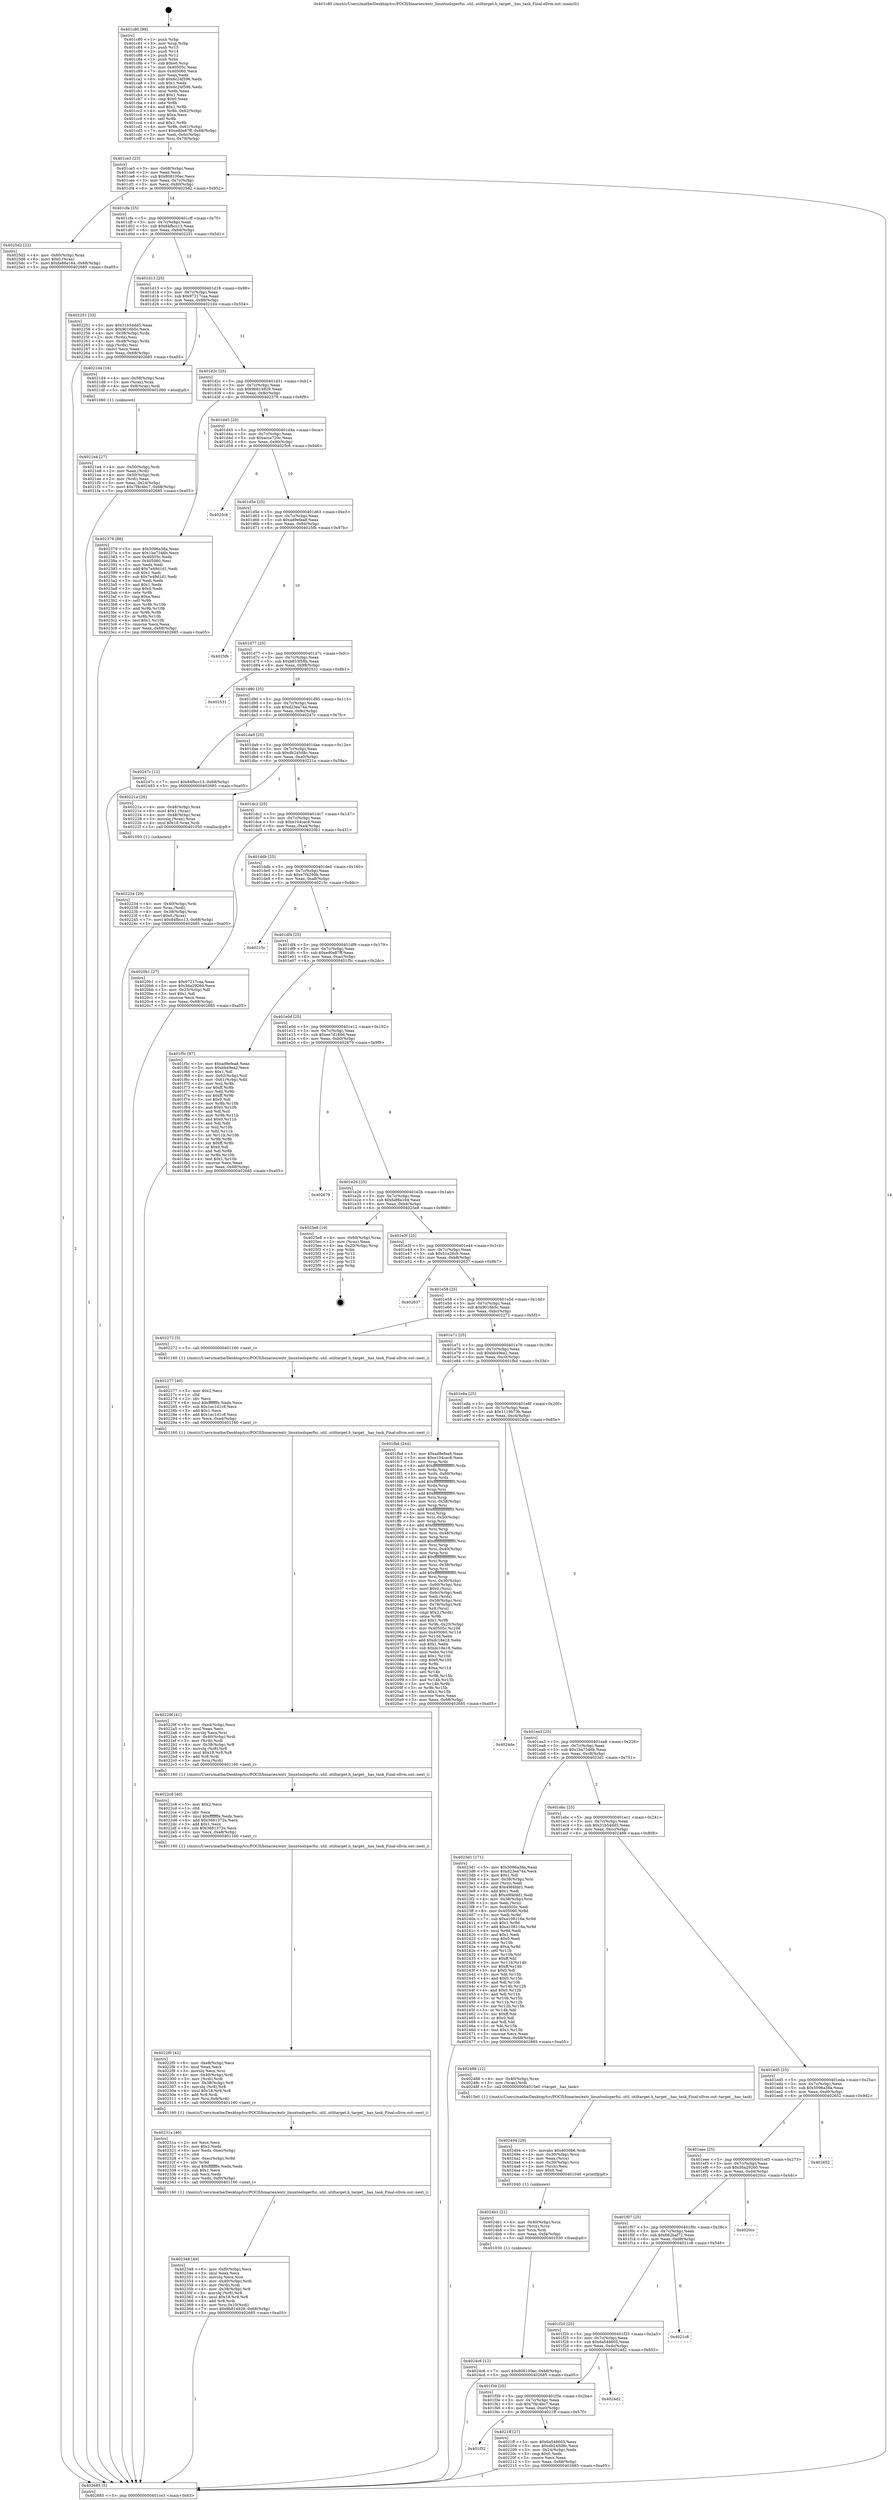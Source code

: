 digraph "0x401c80" {
  label = "0x401c80 (/mnt/c/Users/mathe/Desktop/tcc/POCII/binaries/extr_linuxtoolsperfui..util..utiltarget.h_target__has_task_Final-ollvm.out::main(0))"
  labelloc = "t"
  node[shape=record]

  Entry [label="",width=0.3,height=0.3,shape=circle,fillcolor=black,style=filled]
  "0x401ce3" [label="{
     0x401ce3 [23]\l
     | [instrs]\l
     &nbsp;&nbsp;0x401ce3 \<+3\>: mov -0x68(%rbp),%eax\l
     &nbsp;&nbsp;0x401ce6 \<+2\>: mov %eax,%ecx\l
     &nbsp;&nbsp;0x401ce8 \<+6\>: sub $0x808100ec,%ecx\l
     &nbsp;&nbsp;0x401cee \<+3\>: mov %eax,-0x7c(%rbp)\l
     &nbsp;&nbsp;0x401cf1 \<+3\>: mov %ecx,-0x80(%rbp)\l
     &nbsp;&nbsp;0x401cf4 \<+6\>: je 00000000004025d2 \<main+0x952\>\l
  }"]
  "0x4025d2" [label="{
     0x4025d2 [22]\l
     | [instrs]\l
     &nbsp;&nbsp;0x4025d2 \<+4\>: mov -0x60(%rbp),%rax\l
     &nbsp;&nbsp;0x4025d6 \<+6\>: movl $0x0,(%rax)\l
     &nbsp;&nbsp;0x4025dc \<+7\>: movl $0xfa88a164,-0x68(%rbp)\l
     &nbsp;&nbsp;0x4025e3 \<+5\>: jmp 0000000000402685 \<main+0xa05\>\l
  }"]
  "0x401cfa" [label="{
     0x401cfa [25]\l
     | [instrs]\l
     &nbsp;&nbsp;0x401cfa \<+5\>: jmp 0000000000401cff \<main+0x7f\>\l
     &nbsp;&nbsp;0x401cff \<+3\>: mov -0x7c(%rbp),%eax\l
     &nbsp;&nbsp;0x401d02 \<+5\>: sub $0x84fbcc13,%eax\l
     &nbsp;&nbsp;0x401d07 \<+6\>: mov %eax,-0x84(%rbp)\l
     &nbsp;&nbsp;0x401d0d \<+6\>: je 0000000000402251 \<main+0x5d1\>\l
  }"]
  Exit [label="",width=0.3,height=0.3,shape=circle,fillcolor=black,style=filled,peripheries=2]
  "0x402251" [label="{
     0x402251 [33]\l
     | [instrs]\l
     &nbsp;&nbsp;0x402251 \<+5\>: mov $0x31b54dd5,%eax\l
     &nbsp;&nbsp;0x402256 \<+5\>: mov $0x9016b5c,%ecx\l
     &nbsp;&nbsp;0x40225b \<+4\>: mov -0x38(%rbp),%rdx\l
     &nbsp;&nbsp;0x40225f \<+2\>: mov (%rdx),%esi\l
     &nbsp;&nbsp;0x402261 \<+4\>: mov -0x48(%rbp),%rdx\l
     &nbsp;&nbsp;0x402265 \<+2\>: cmp (%rdx),%esi\l
     &nbsp;&nbsp;0x402267 \<+3\>: cmovl %ecx,%eax\l
     &nbsp;&nbsp;0x40226a \<+3\>: mov %eax,-0x68(%rbp)\l
     &nbsp;&nbsp;0x40226d \<+5\>: jmp 0000000000402685 \<main+0xa05\>\l
  }"]
  "0x401d13" [label="{
     0x401d13 [25]\l
     | [instrs]\l
     &nbsp;&nbsp;0x401d13 \<+5\>: jmp 0000000000401d18 \<main+0x98\>\l
     &nbsp;&nbsp;0x401d18 \<+3\>: mov -0x7c(%rbp),%eax\l
     &nbsp;&nbsp;0x401d1b \<+5\>: sub $0x97217caa,%eax\l
     &nbsp;&nbsp;0x401d20 \<+6\>: mov %eax,-0x88(%rbp)\l
     &nbsp;&nbsp;0x401d26 \<+6\>: je 00000000004021d4 \<main+0x554\>\l
  }"]
  "0x4024c6" [label="{
     0x4024c6 [12]\l
     | [instrs]\l
     &nbsp;&nbsp;0x4024c6 \<+7\>: movl $0x808100ec,-0x68(%rbp)\l
     &nbsp;&nbsp;0x4024cd \<+5\>: jmp 0000000000402685 \<main+0xa05\>\l
  }"]
  "0x4021d4" [label="{
     0x4021d4 [16]\l
     | [instrs]\l
     &nbsp;&nbsp;0x4021d4 \<+4\>: mov -0x58(%rbp),%rax\l
     &nbsp;&nbsp;0x4021d8 \<+3\>: mov (%rax),%rax\l
     &nbsp;&nbsp;0x4021db \<+4\>: mov 0x8(%rax),%rdi\l
     &nbsp;&nbsp;0x4021df \<+5\>: call 0000000000401060 \<atoi@plt\>\l
     | [calls]\l
     &nbsp;&nbsp;0x401060 \{1\} (unknown)\l
  }"]
  "0x401d2c" [label="{
     0x401d2c [25]\l
     | [instrs]\l
     &nbsp;&nbsp;0x401d2c \<+5\>: jmp 0000000000401d31 \<main+0xb1\>\l
     &nbsp;&nbsp;0x401d31 \<+3\>: mov -0x7c(%rbp),%eax\l
     &nbsp;&nbsp;0x401d34 \<+5\>: sub $0x9b814929,%eax\l
     &nbsp;&nbsp;0x401d39 \<+6\>: mov %eax,-0x8c(%rbp)\l
     &nbsp;&nbsp;0x401d3f \<+6\>: je 0000000000402379 \<main+0x6f9\>\l
  }"]
  "0x4024b1" [label="{
     0x4024b1 [21]\l
     | [instrs]\l
     &nbsp;&nbsp;0x4024b1 \<+4\>: mov -0x40(%rbp),%rcx\l
     &nbsp;&nbsp;0x4024b5 \<+3\>: mov (%rcx),%rcx\l
     &nbsp;&nbsp;0x4024b8 \<+3\>: mov %rcx,%rdi\l
     &nbsp;&nbsp;0x4024bb \<+6\>: mov %eax,-0xf4(%rbp)\l
     &nbsp;&nbsp;0x4024c1 \<+5\>: call 0000000000401030 \<free@plt\>\l
     | [calls]\l
     &nbsp;&nbsp;0x401030 \{1\} (unknown)\l
  }"]
  "0x402379" [label="{
     0x402379 [88]\l
     | [instrs]\l
     &nbsp;&nbsp;0x402379 \<+5\>: mov $0x5096a38a,%eax\l
     &nbsp;&nbsp;0x40237e \<+5\>: mov $0x1ba7346b,%ecx\l
     &nbsp;&nbsp;0x402383 \<+7\>: mov 0x40505c,%edx\l
     &nbsp;&nbsp;0x40238a \<+7\>: mov 0x405060,%esi\l
     &nbsp;&nbsp;0x402391 \<+2\>: mov %edx,%edi\l
     &nbsp;&nbsp;0x402393 \<+6\>: add $0x7e49d1d1,%edi\l
     &nbsp;&nbsp;0x402399 \<+3\>: sub $0x1,%edi\l
     &nbsp;&nbsp;0x40239c \<+6\>: sub $0x7e49d1d1,%edi\l
     &nbsp;&nbsp;0x4023a2 \<+3\>: imul %edi,%edx\l
     &nbsp;&nbsp;0x4023a5 \<+3\>: and $0x1,%edx\l
     &nbsp;&nbsp;0x4023a8 \<+3\>: cmp $0x0,%edx\l
     &nbsp;&nbsp;0x4023ab \<+4\>: sete %r8b\l
     &nbsp;&nbsp;0x4023af \<+3\>: cmp $0xa,%esi\l
     &nbsp;&nbsp;0x4023b2 \<+4\>: setl %r9b\l
     &nbsp;&nbsp;0x4023b6 \<+3\>: mov %r8b,%r10b\l
     &nbsp;&nbsp;0x4023b9 \<+3\>: and %r9b,%r10b\l
     &nbsp;&nbsp;0x4023bc \<+3\>: xor %r9b,%r8b\l
     &nbsp;&nbsp;0x4023bf \<+3\>: or %r8b,%r10b\l
     &nbsp;&nbsp;0x4023c2 \<+4\>: test $0x1,%r10b\l
     &nbsp;&nbsp;0x4023c6 \<+3\>: cmovne %ecx,%eax\l
     &nbsp;&nbsp;0x4023c9 \<+3\>: mov %eax,-0x68(%rbp)\l
     &nbsp;&nbsp;0x4023cc \<+5\>: jmp 0000000000402685 \<main+0xa05\>\l
  }"]
  "0x401d45" [label="{
     0x401d45 [25]\l
     | [instrs]\l
     &nbsp;&nbsp;0x401d45 \<+5\>: jmp 0000000000401d4a \<main+0xca\>\l
     &nbsp;&nbsp;0x401d4a \<+3\>: mov -0x7c(%rbp),%eax\l
     &nbsp;&nbsp;0x401d4d \<+5\>: sub $0xacce720c,%eax\l
     &nbsp;&nbsp;0x401d52 \<+6\>: mov %eax,-0x90(%rbp)\l
     &nbsp;&nbsp;0x401d58 \<+6\>: je 00000000004025c6 \<main+0x946\>\l
  }"]
  "0x402494" [label="{
     0x402494 [29]\l
     | [instrs]\l
     &nbsp;&nbsp;0x402494 \<+10\>: movabs $0x4030b6,%rdi\l
     &nbsp;&nbsp;0x40249e \<+4\>: mov -0x30(%rbp),%rcx\l
     &nbsp;&nbsp;0x4024a2 \<+2\>: mov %eax,(%rcx)\l
     &nbsp;&nbsp;0x4024a4 \<+4\>: mov -0x30(%rbp),%rcx\l
     &nbsp;&nbsp;0x4024a8 \<+2\>: mov (%rcx),%esi\l
     &nbsp;&nbsp;0x4024aa \<+2\>: mov $0x0,%al\l
     &nbsp;&nbsp;0x4024ac \<+5\>: call 0000000000401040 \<printf@plt\>\l
     | [calls]\l
     &nbsp;&nbsp;0x401040 \{1\} (unknown)\l
  }"]
  "0x4025c6" [label="{
     0x4025c6\l
  }", style=dashed]
  "0x401d5e" [label="{
     0x401d5e [25]\l
     | [instrs]\l
     &nbsp;&nbsp;0x401d5e \<+5\>: jmp 0000000000401d63 \<main+0xe3\>\l
     &nbsp;&nbsp;0x401d63 \<+3\>: mov -0x7c(%rbp),%eax\l
     &nbsp;&nbsp;0x401d66 \<+5\>: sub $0xad9efea8,%eax\l
     &nbsp;&nbsp;0x401d6b \<+6\>: mov %eax,-0x94(%rbp)\l
     &nbsp;&nbsp;0x401d71 \<+6\>: je 00000000004025fb \<main+0x97b\>\l
  }"]
  "0x402348" [label="{
     0x402348 [49]\l
     | [instrs]\l
     &nbsp;&nbsp;0x402348 \<+6\>: mov -0xf0(%rbp),%ecx\l
     &nbsp;&nbsp;0x40234e \<+3\>: imul %eax,%ecx\l
     &nbsp;&nbsp;0x402351 \<+3\>: movslq %ecx,%rsi\l
     &nbsp;&nbsp;0x402354 \<+4\>: mov -0x40(%rbp),%rdi\l
     &nbsp;&nbsp;0x402358 \<+3\>: mov (%rdi),%rdi\l
     &nbsp;&nbsp;0x40235b \<+4\>: mov -0x38(%rbp),%r8\l
     &nbsp;&nbsp;0x40235f \<+3\>: movslq (%r8),%r8\l
     &nbsp;&nbsp;0x402362 \<+4\>: imul $0x18,%r8,%r8\l
     &nbsp;&nbsp;0x402366 \<+3\>: add %r8,%rdi\l
     &nbsp;&nbsp;0x402369 \<+4\>: mov %rsi,0x10(%rdi)\l
     &nbsp;&nbsp;0x40236d \<+7\>: movl $0x9b814929,-0x68(%rbp)\l
     &nbsp;&nbsp;0x402374 \<+5\>: jmp 0000000000402685 \<main+0xa05\>\l
  }"]
  "0x4025fb" [label="{
     0x4025fb\l
  }", style=dashed]
  "0x401d77" [label="{
     0x401d77 [25]\l
     | [instrs]\l
     &nbsp;&nbsp;0x401d77 \<+5\>: jmp 0000000000401d7c \<main+0xfc\>\l
     &nbsp;&nbsp;0x401d7c \<+3\>: mov -0x7c(%rbp),%eax\l
     &nbsp;&nbsp;0x401d7f \<+5\>: sub $0xb833f58b,%eax\l
     &nbsp;&nbsp;0x401d84 \<+6\>: mov %eax,-0x98(%rbp)\l
     &nbsp;&nbsp;0x401d8a \<+6\>: je 0000000000402531 \<main+0x8b1\>\l
  }"]
  "0x40231a" [label="{
     0x40231a [46]\l
     | [instrs]\l
     &nbsp;&nbsp;0x40231a \<+2\>: xor %ecx,%ecx\l
     &nbsp;&nbsp;0x40231c \<+5\>: mov $0x2,%edx\l
     &nbsp;&nbsp;0x402321 \<+6\>: mov %edx,-0xec(%rbp)\l
     &nbsp;&nbsp;0x402327 \<+1\>: cltd\l
     &nbsp;&nbsp;0x402328 \<+7\>: mov -0xec(%rbp),%r9d\l
     &nbsp;&nbsp;0x40232f \<+3\>: idiv %r9d\l
     &nbsp;&nbsp;0x402332 \<+6\>: imul $0xfffffffe,%edx,%edx\l
     &nbsp;&nbsp;0x402338 \<+3\>: sub $0x1,%ecx\l
     &nbsp;&nbsp;0x40233b \<+2\>: sub %ecx,%edx\l
     &nbsp;&nbsp;0x40233d \<+6\>: mov %edx,-0xf0(%rbp)\l
     &nbsp;&nbsp;0x402343 \<+5\>: call 0000000000401160 \<next_i\>\l
     | [calls]\l
     &nbsp;&nbsp;0x401160 \{1\} (/mnt/c/Users/mathe/Desktop/tcc/POCII/binaries/extr_linuxtoolsperfui..util..utiltarget.h_target__has_task_Final-ollvm.out::next_i)\l
  }"]
  "0x402531" [label="{
     0x402531\l
  }", style=dashed]
  "0x401d90" [label="{
     0x401d90 [25]\l
     | [instrs]\l
     &nbsp;&nbsp;0x401d90 \<+5\>: jmp 0000000000401d95 \<main+0x115\>\l
     &nbsp;&nbsp;0x401d95 \<+3\>: mov -0x7c(%rbp),%eax\l
     &nbsp;&nbsp;0x401d98 \<+5\>: sub $0xd23ea74a,%eax\l
     &nbsp;&nbsp;0x401d9d \<+6\>: mov %eax,-0x9c(%rbp)\l
     &nbsp;&nbsp;0x401da3 \<+6\>: je 000000000040247c \<main+0x7fc\>\l
  }"]
  "0x4022f0" [label="{
     0x4022f0 [42]\l
     | [instrs]\l
     &nbsp;&nbsp;0x4022f0 \<+6\>: mov -0xe8(%rbp),%ecx\l
     &nbsp;&nbsp;0x4022f6 \<+3\>: imul %eax,%ecx\l
     &nbsp;&nbsp;0x4022f9 \<+3\>: movslq %ecx,%rsi\l
     &nbsp;&nbsp;0x4022fc \<+4\>: mov -0x40(%rbp),%rdi\l
     &nbsp;&nbsp;0x402300 \<+3\>: mov (%rdi),%rdi\l
     &nbsp;&nbsp;0x402303 \<+4\>: mov -0x38(%rbp),%r8\l
     &nbsp;&nbsp;0x402307 \<+3\>: movslq (%r8),%r8\l
     &nbsp;&nbsp;0x40230a \<+4\>: imul $0x18,%r8,%r8\l
     &nbsp;&nbsp;0x40230e \<+3\>: add %r8,%rdi\l
     &nbsp;&nbsp;0x402311 \<+4\>: mov %rsi,0x8(%rdi)\l
     &nbsp;&nbsp;0x402315 \<+5\>: call 0000000000401160 \<next_i\>\l
     | [calls]\l
     &nbsp;&nbsp;0x401160 \{1\} (/mnt/c/Users/mathe/Desktop/tcc/POCII/binaries/extr_linuxtoolsperfui..util..utiltarget.h_target__has_task_Final-ollvm.out::next_i)\l
  }"]
  "0x40247c" [label="{
     0x40247c [12]\l
     | [instrs]\l
     &nbsp;&nbsp;0x40247c \<+7\>: movl $0x84fbcc13,-0x68(%rbp)\l
     &nbsp;&nbsp;0x402483 \<+5\>: jmp 0000000000402685 \<main+0xa05\>\l
  }"]
  "0x401da9" [label="{
     0x401da9 [25]\l
     | [instrs]\l
     &nbsp;&nbsp;0x401da9 \<+5\>: jmp 0000000000401dae \<main+0x12e\>\l
     &nbsp;&nbsp;0x401dae \<+3\>: mov -0x7c(%rbp),%eax\l
     &nbsp;&nbsp;0x401db1 \<+5\>: sub $0xdb245d8c,%eax\l
     &nbsp;&nbsp;0x401db6 \<+6\>: mov %eax,-0xa0(%rbp)\l
     &nbsp;&nbsp;0x401dbc \<+6\>: je 000000000040221a \<main+0x59a\>\l
  }"]
  "0x4022c8" [label="{
     0x4022c8 [40]\l
     | [instrs]\l
     &nbsp;&nbsp;0x4022c8 \<+5\>: mov $0x2,%ecx\l
     &nbsp;&nbsp;0x4022cd \<+1\>: cltd\l
     &nbsp;&nbsp;0x4022ce \<+2\>: idiv %ecx\l
     &nbsp;&nbsp;0x4022d0 \<+6\>: imul $0xfffffffe,%edx,%ecx\l
     &nbsp;&nbsp;0x4022d6 \<+6\>: add $0x3681372e,%ecx\l
     &nbsp;&nbsp;0x4022dc \<+3\>: add $0x1,%ecx\l
     &nbsp;&nbsp;0x4022df \<+6\>: sub $0x3681372e,%ecx\l
     &nbsp;&nbsp;0x4022e5 \<+6\>: mov %ecx,-0xe8(%rbp)\l
     &nbsp;&nbsp;0x4022eb \<+5\>: call 0000000000401160 \<next_i\>\l
     | [calls]\l
     &nbsp;&nbsp;0x401160 \{1\} (/mnt/c/Users/mathe/Desktop/tcc/POCII/binaries/extr_linuxtoolsperfui..util..utiltarget.h_target__has_task_Final-ollvm.out::next_i)\l
  }"]
  "0x40221a" [label="{
     0x40221a [26]\l
     | [instrs]\l
     &nbsp;&nbsp;0x40221a \<+4\>: mov -0x48(%rbp),%rax\l
     &nbsp;&nbsp;0x40221e \<+6\>: movl $0x1,(%rax)\l
     &nbsp;&nbsp;0x402224 \<+4\>: mov -0x48(%rbp),%rax\l
     &nbsp;&nbsp;0x402228 \<+3\>: movslq (%rax),%rax\l
     &nbsp;&nbsp;0x40222b \<+4\>: imul $0x18,%rax,%rdi\l
     &nbsp;&nbsp;0x40222f \<+5\>: call 0000000000401050 \<malloc@plt\>\l
     | [calls]\l
     &nbsp;&nbsp;0x401050 \{1\} (unknown)\l
  }"]
  "0x401dc2" [label="{
     0x401dc2 [25]\l
     | [instrs]\l
     &nbsp;&nbsp;0x401dc2 \<+5\>: jmp 0000000000401dc7 \<main+0x147\>\l
     &nbsp;&nbsp;0x401dc7 \<+3\>: mov -0x7c(%rbp),%eax\l
     &nbsp;&nbsp;0x401dca \<+5\>: sub $0xe104cec8,%eax\l
     &nbsp;&nbsp;0x401dcf \<+6\>: mov %eax,-0xa4(%rbp)\l
     &nbsp;&nbsp;0x401dd5 \<+6\>: je 00000000004020b1 \<main+0x431\>\l
  }"]
  "0x40229f" [label="{
     0x40229f [41]\l
     | [instrs]\l
     &nbsp;&nbsp;0x40229f \<+6\>: mov -0xe4(%rbp),%ecx\l
     &nbsp;&nbsp;0x4022a5 \<+3\>: imul %eax,%ecx\l
     &nbsp;&nbsp;0x4022a8 \<+3\>: movslq %ecx,%rsi\l
     &nbsp;&nbsp;0x4022ab \<+4\>: mov -0x40(%rbp),%rdi\l
     &nbsp;&nbsp;0x4022af \<+3\>: mov (%rdi),%rdi\l
     &nbsp;&nbsp;0x4022b2 \<+4\>: mov -0x38(%rbp),%r8\l
     &nbsp;&nbsp;0x4022b6 \<+3\>: movslq (%r8),%r8\l
     &nbsp;&nbsp;0x4022b9 \<+4\>: imul $0x18,%r8,%r8\l
     &nbsp;&nbsp;0x4022bd \<+3\>: add %r8,%rdi\l
     &nbsp;&nbsp;0x4022c0 \<+3\>: mov %rsi,(%rdi)\l
     &nbsp;&nbsp;0x4022c3 \<+5\>: call 0000000000401160 \<next_i\>\l
     | [calls]\l
     &nbsp;&nbsp;0x401160 \{1\} (/mnt/c/Users/mathe/Desktop/tcc/POCII/binaries/extr_linuxtoolsperfui..util..utiltarget.h_target__has_task_Final-ollvm.out::next_i)\l
  }"]
  "0x4020b1" [label="{
     0x4020b1 [27]\l
     | [instrs]\l
     &nbsp;&nbsp;0x4020b1 \<+5\>: mov $0x97217caa,%eax\l
     &nbsp;&nbsp;0x4020b6 \<+5\>: mov $0x56a29260,%ecx\l
     &nbsp;&nbsp;0x4020bb \<+3\>: mov -0x25(%rbp),%dl\l
     &nbsp;&nbsp;0x4020be \<+3\>: test $0x1,%dl\l
     &nbsp;&nbsp;0x4020c1 \<+3\>: cmovne %ecx,%eax\l
     &nbsp;&nbsp;0x4020c4 \<+3\>: mov %eax,-0x68(%rbp)\l
     &nbsp;&nbsp;0x4020c7 \<+5\>: jmp 0000000000402685 \<main+0xa05\>\l
  }"]
  "0x401ddb" [label="{
     0x401ddb [25]\l
     | [instrs]\l
     &nbsp;&nbsp;0x401ddb \<+5\>: jmp 0000000000401de0 \<main+0x160\>\l
     &nbsp;&nbsp;0x401de0 \<+3\>: mov -0x7c(%rbp),%eax\l
     &nbsp;&nbsp;0x401de3 \<+5\>: sub $0xe7f4290b,%eax\l
     &nbsp;&nbsp;0x401de8 \<+6\>: mov %eax,-0xa8(%rbp)\l
     &nbsp;&nbsp;0x401dee \<+6\>: je 000000000040215c \<main+0x4dc\>\l
  }"]
  "0x402277" [label="{
     0x402277 [40]\l
     | [instrs]\l
     &nbsp;&nbsp;0x402277 \<+5\>: mov $0x2,%ecx\l
     &nbsp;&nbsp;0x40227c \<+1\>: cltd\l
     &nbsp;&nbsp;0x40227d \<+2\>: idiv %ecx\l
     &nbsp;&nbsp;0x40227f \<+6\>: imul $0xfffffffe,%edx,%ecx\l
     &nbsp;&nbsp;0x402285 \<+6\>: sub $0x1ec1d1c8,%ecx\l
     &nbsp;&nbsp;0x40228b \<+3\>: add $0x1,%ecx\l
     &nbsp;&nbsp;0x40228e \<+6\>: add $0x1ec1d1c8,%ecx\l
     &nbsp;&nbsp;0x402294 \<+6\>: mov %ecx,-0xe4(%rbp)\l
     &nbsp;&nbsp;0x40229a \<+5\>: call 0000000000401160 \<next_i\>\l
     | [calls]\l
     &nbsp;&nbsp;0x401160 \{1\} (/mnt/c/Users/mathe/Desktop/tcc/POCII/binaries/extr_linuxtoolsperfui..util..utiltarget.h_target__has_task_Final-ollvm.out::next_i)\l
  }"]
  "0x40215c" [label="{
     0x40215c\l
  }", style=dashed]
  "0x401df4" [label="{
     0x401df4 [25]\l
     | [instrs]\l
     &nbsp;&nbsp;0x401df4 \<+5\>: jmp 0000000000401df9 \<main+0x179\>\l
     &nbsp;&nbsp;0x401df9 \<+3\>: mov -0x7c(%rbp),%eax\l
     &nbsp;&nbsp;0x401dfc \<+5\>: sub $0xed0e87ff,%eax\l
     &nbsp;&nbsp;0x401e01 \<+6\>: mov %eax,-0xac(%rbp)\l
     &nbsp;&nbsp;0x401e07 \<+6\>: je 0000000000401f5c \<main+0x2dc\>\l
  }"]
  "0x402234" [label="{
     0x402234 [29]\l
     | [instrs]\l
     &nbsp;&nbsp;0x402234 \<+4\>: mov -0x40(%rbp),%rdi\l
     &nbsp;&nbsp;0x402238 \<+3\>: mov %rax,(%rdi)\l
     &nbsp;&nbsp;0x40223b \<+4\>: mov -0x38(%rbp),%rax\l
     &nbsp;&nbsp;0x40223f \<+6\>: movl $0x0,(%rax)\l
     &nbsp;&nbsp;0x402245 \<+7\>: movl $0x84fbcc13,-0x68(%rbp)\l
     &nbsp;&nbsp;0x40224c \<+5\>: jmp 0000000000402685 \<main+0xa05\>\l
  }"]
  "0x401f5c" [label="{
     0x401f5c [97]\l
     | [instrs]\l
     &nbsp;&nbsp;0x401f5c \<+5\>: mov $0xad9efea8,%eax\l
     &nbsp;&nbsp;0x401f61 \<+5\>: mov $0xbb49ea2,%ecx\l
     &nbsp;&nbsp;0x401f66 \<+2\>: mov $0x1,%dl\l
     &nbsp;&nbsp;0x401f68 \<+4\>: mov -0x62(%rbp),%sil\l
     &nbsp;&nbsp;0x401f6c \<+4\>: mov -0x61(%rbp),%dil\l
     &nbsp;&nbsp;0x401f70 \<+3\>: mov %sil,%r8b\l
     &nbsp;&nbsp;0x401f73 \<+4\>: xor $0xff,%r8b\l
     &nbsp;&nbsp;0x401f77 \<+3\>: mov %dil,%r9b\l
     &nbsp;&nbsp;0x401f7a \<+4\>: xor $0xff,%r9b\l
     &nbsp;&nbsp;0x401f7e \<+3\>: xor $0x0,%dl\l
     &nbsp;&nbsp;0x401f81 \<+3\>: mov %r8b,%r10b\l
     &nbsp;&nbsp;0x401f84 \<+4\>: and $0x0,%r10b\l
     &nbsp;&nbsp;0x401f88 \<+3\>: and %dl,%sil\l
     &nbsp;&nbsp;0x401f8b \<+3\>: mov %r9b,%r11b\l
     &nbsp;&nbsp;0x401f8e \<+4\>: and $0x0,%r11b\l
     &nbsp;&nbsp;0x401f92 \<+3\>: and %dl,%dil\l
     &nbsp;&nbsp;0x401f95 \<+3\>: or %sil,%r10b\l
     &nbsp;&nbsp;0x401f98 \<+3\>: or %dil,%r11b\l
     &nbsp;&nbsp;0x401f9b \<+3\>: xor %r11b,%r10b\l
     &nbsp;&nbsp;0x401f9e \<+3\>: or %r9b,%r8b\l
     &nbsp;&nbsp;0x401fa1 \<+4\>: xor $0xff,%r8b\l
     &nbsp;&nbsp;0x401fa5 \<+3\>: or $0x0,%dl\l
     &nbsp;&nbsp;0x401fa8 \<+3\>: and %dl,%r8b\l
     &nbsp;&nbsp;0x401fab \<+3\>: or %r8b,%r10b\l
     &nbsp;&nbsp;0x401fae \<+4\>: test $0x1,%r10b\l
     &nbsp;&nbsp;0x401fb2 \<+3\>: cmovne %ecx,%eax\l
     &nbsp;&nbsp;0x401fb5 \<+3\>: mov %eax,-0x68(%rbp)\l
     &nbsp;&nbsp;0x401fb8 \<+5\>: jmp 0000000000402685 \<main+0xa05\>\l
  }"]
  "0x401e0d" [label="{
     0x401e0d [25]\l
     | [instrs]\l
     &nbsp;&nbsp;0x401e0d \<+5\>: jmp 0000000000401e12 \<main+0x192\>\l
     &nbsp;&nbsp;0x401e12 \<+3\>: mov -0x7c(%rbp),%eax\l
     &nbsp;&nbsp;0x401e15 \<+5\>: sub $0xee7d160d,%eax\l
     &nbsp;&nbsp;0x401e1a \<+6\>: mov %eax,-0xb0(%rbp)\l
     &nbsp;&nbsp;0x401e20 \<+6\>: je 0000000000402679 \<main+0x9f9\>\l
  }"]
  "0x402685" [label="{
     0x402685 [5]\l
     | [instrs]\l
     &nbsp;&nbsp;0x402685 \<+5\>: jmp 0000000000401ce3 \<main+0x63\>\l
  }"]
  "0x401c80" [label="{
     0x401c80 [99]\l
     | [instrs]\l
     &nbsp;&nbsp;0x401c80 \<+1\>: push %rbp\l
     &nbsp;&nbsp;0x401c81 \<+3\>: mov %rsp,%rbp\l
     &nbsp;&nbsp;0x401c84 \<+2\>: push %r15\l
     &nbsp;&nbsp;0x401c86 \<+2\>: push %r14\l
     &nbsp;&nbsp;0x401c88 \<+2\>: push %r12\l
     &nbsp;&nbsp;0x401c8a \<+1\>: push %rbx\l
     &nbsp;&nbsp;0x401c8b \<+7\>: sub $0xe0,%rsp\l
     &nbsp;&nbsp;0x401c92 \<+7\>: mov 0x40505c,%eax\l
     &nbsp;&nbsp;0x401c99 \<+7\>: mov 0x405060,%ecx\l
     &nbsp;&nbsp;0x401ca0 \<+2\>: mov %eax,%edx\l
     &nbsp;&nbsp;0x401ca2 \<+6\>: sub $0x6c24f596,%edx\l
     &nbsp;&nbsp;0x401ca8 \<+3\>: sub $0x1,%edx\l
     &nbsp;&nbsp;0x401cab \<+6\>: add $0x6c24f596,%edx\l
     &nbsp;&nbsp;0x401cb1 \<+3\>: imul %edx,%eax\l
     &nbsp;&nbsp;0x401cb4 \<+3\>: and $0x1,%eax\l
     &nbsp;&nbsp;0x401cb7 \<+3\>: cmp $0x0,%eax\l
     &nbsp;&nbsp;0x401cba \<+4\>: sete %r8b\l
     &nbsp;&nbsp;0x401cbe \<+4\>: and $0x1,%r8b\l
     &nbsp;&nbsp;0x401cc2 \<+4\>: mov %r8b,-0x62(%rbp)\l
     &nbsp;&nbsp;0x401cc6 \<+3\>: cmp $0xa,%ecx\l
     &nbsp;&nbsp;0x401cc9 \<+4\>: setl %r8b\l
     &nbsp;&nbsp;0x401ccd \<+4\>: and $0x1,%r8b\l
     &nbsp;&nbsp;0x401cd1 \<+4\>: mov %r8b,-0x61(%rbp)\l
     &nbsp;&nbsp;0x401cd5 \<+7\>: movl $0xed0e87ff,-0x68(%rbp)\l
     &nbsp;&nbsp;0x401cdc \<+3\>: mov %edi,-0x6c(%rbp)\l
     &nbsp;&nbsp;0x401cdf \<+4\>: mov %rsi,-0x78(%rbp)\l
  }"]
  "0x401f52" [label="{
     0x401f52\l
  }", style=dashed]
  "0x402679" [label="{
     0x402679\l
  }", style=dashed]
  "0x401e26" [label="{
     0x401e26 [25]\l
     | [instrs]\l
     &nbsp;&nbsp;0x401e26 \<+5\>: jmp 0000000000401e2b \<main+0x1ab\>\l
     &nbsp;&nbsp;0x401e2b \<+3\>: mov -0x7c(%rbp),%eax\l
     &nbsp;&nbsp;0x401e2e \<+5\>: sub $0xfa88a164,%eax\l
     &nbsp;&nbsp;0x401e33 \<+6\>: mov %eax,-0xb4(%rbp)\l
     &nbsp;&nbsp;0x401e39 \<+6\>: je 00000000004025e8 \<main+0x968\>\l
  }"]
  "0x4021ff" [label="{
     0x4021ff [27]\l
     | [instrs]\l
     &nbsp;&nbsp;0x4021ff \<+5\>: mov $0x6a548605,%eax\l
     &nbsp;&nbsp;0x402204 \<+5\>: mov $0xdb245d8c,%ecx\l
     &nbsp;&nbsp;0x402209 \<+3\>: mov -0x24(%rbp),%edx\l
     &nbsp;&nbsp;0x40220c \<+3\>: cmp $0x0,%edx\l
     &nbsp;&nbsp;0x40220f \<+3\>: cmove %ecx,%eax\l
     &nbsp;&nbsp;0x402212 \<+3\>: mov %eax,-0x68(%rbp)\l
     &nbsp;&nbsp;0x402215 \<+5\>: jmp 0000000000402685 \<main+0xa05\>\l
  }"]
  "0x4025e8" [label="{
     0x4025e8 [19]\l
     | [instrs]\l
     &nbsp;&nbsp;0x4025e8 \<+4\>: mov -0x60(%rbp),%rax\l
     &nbsp;&nbsp;0x4025ec \<+2\>: mov (%rax),%eax\l
     &nbsp;&nbsp;0x4025ee \<+4\>: lea -0x20(%rbp),%rsp\l
     &nbsp;&nbsp;0x4025f2 \<+1\>: pop %rbx\l
     &nbsp;&nbsp;0x4025f3 \<+2\>: pop %r12\l
     &nbsp;&nbsp;0x4025f5 \<+2\>: pop %r14\l
     &nbsp;&nbsp;0x4025f7 \<+2\>: pop %r15\l
     &nbsp;&nbsp;0x4025f9 \<+1\>: pop %rbp\l
     &nbsp;&nbsp;0x4025fa \<+1\>: ret\l
  }"]
  "0x401e3f" [label="{
     0x401e3f [25]\l
     | [instrs]\l
     &nbsp;&nbsp;0x401e3f \<+5\>: jmp 0000000000401e44 \<main+0x1c4\>\l
     &nbsp;&nbsp;0x401e44 \<+3\>: mov -0x7c(%rbp),%eax\l
     &nbsp;&nbsp;0x401e47 \<+5\>: sub $0x51e26c9,%eax\l
     &nbsp;&nbsp;0x401e4c \<+6\>: mov %eax,-0xb8(%rbp)\l
     &nbsp;&nbsp;0x401e52 \<+6\>: je 0000000000402637 \<main+0x9b7\>\l
  }"]
  "0x401f39" [label="{
     0x401f39 [25]\l
     | [instrs]\l
     &nbsp;&nbsp;0x401f39 \<+5\>: jmp 0000000000401f3e \<main+0x2be\>\l
     &nbsp;&nbsp;0x401f3e \<+3\>: mov -0x7c(%rbp),%eax\l
     &nbsp;&nbsp;0x401f41 \<+5\>: sub $0x7f4c4bc7,%eax\l
     &nbsp;&nbsp;0x401f46 \<+6\>: mov %eax,-0xe0(%rbp)\l
     &nbsp;&nbsp;0x401f4c \<+6\>: je 00000000004021ff \<main+0x57f\>\l
  }"]
  "0x402637" [label="{
     0x402637\l
  }", style=dashed]
  "0x401e58" [label="{
     0x401e58 [25]\l
     | [instrs]\l
     &nbsp;&nbsp;0x401e58 \<+5\>: jmp 0000000000401e5d \<main+0x1dd\>\l
     &nbsp;&nbsp;0x401e5d \<+3\>: mov -0x7c(%rbp),%eax\l
     &nbsp;&nbsp;0x401e60 \<+5\>: sub $0x9016b5c,%eax\l
     &nbsp;&nbsp;0x401e65 \<+6\>: mov %eax,-0xbc(%rbp)\l
     &nbsp;&nbsp;0x401e6b \<+6\>: je 0000000000402272 \<main+0x5f2\>\l
  }"]
  "0x4024d2" [label="{
     0x4024d2\l
  }", style=dashed]
  "0x402272" [label="{
     0x402272 [5]\l
     | [instrs]\l
     &nbsp;&nbsp;0x402272 \<+5\>: call 0000000000401160 \<next_i\>\l
     | [calls]\l
     &nbsp;&nbsp;0x401160 \{1\} (/mnt/c/Users/mathe/Desktop/tcc/POCII/binaries/extr_linuxtoolsperfui..util..utiltarget.h_target__has_task_Final-ollvm.out::next_i)\l
  }"]
  "0x401e71" [label="{
     0x401e71 [25]\l
     | [instrs]\l
     &nbsp;&nbsp;0x401e71 \<+5\>: jmp 0000000000401e76 \<main+0x1f6\>\l
     &nbsp;&nbsp;0x401e76 \<+3\>: mov -0x7c(%rbp),%eax\l
     &nbsp;&nbsp;0x401e79 \<+5\>: sub $0xbb49ea2,%eax\l
     &nbsp;&nbsp;0x401e7e \<+6\>: mov %eax,-0xc0(%rbp)\l
     &nbsp;&nbsp;0x401e84 \<+6\>: je 0000000000401fbd \<main+0x33d\>\l
  }"]
  "0x401f20" [label="{
     0x401f20 [25]\l
     | [instrs]\l
     &nbsp;&nbsp;0x401f20 \<+5\>: jmp 0000000000401f25 \<main+0x2a5\>\l
     &nbsp;&nbsp;0x401f25 \<+3\>: mov -0x7c(%rbp),%eax\l
     &nbsp;&nbsp;0x401f28 \<+5\>: sub $0x6a548605,%eax\l
     &nbsp;&nbsp;0x401f2d \<+6\>: mov %eax,-0xdc(%rbp)\l
     &nbsp;&nbsp;0x401f33 \<+6\>: je 00000000004024d2 \<main+0x852\>\l
  }"]
  "0x401fbd" [label="{
     0x401fbd [244]\l
     | [instrs]\l
     &nbsp;&nbsp;0x401fbd \<+5\>: mov $0xad9efea8,%eax\l
     &nbsp;&nbsp;0x401fc2 \<+5\>: mov $0xe104cec8,%ecx\l
     &nbsp;&nbsp;0x401fc7 \<+3\>: mov %rsp,%rdx\l
     &nbsp;&nbsp;0x401fca \<+4\>: add $0xfffffffffffffff0,%rdx\l
     &nbsp;&nbsp;0x401fce \<+3\>: mov %rdx,%rsp\l
     &nbsp;&nbsp;0x401fd1 \<+4\>: mov %rdx,-0x60(%rbp)\l
     &nbsp;&nbsp;0x401fd5 \<+3\>: mov %rsp,%rdx\l
     &nbsp;&nbsp;0x401fd8 \<+4\>: add $0xfffffffffffffff0,%rdx\l
     &nbsp;&nbsp;0x401fdc \<+3\>: mov %rdx,%rsp\l
     &nbsp;&nbsp;0x401fdf \<+3\>: mov %rsp,%rsi\l
     &nbsp;&nbsp;0x401fe2 \<+4\>: add $0xfffffffffffffff0,%rsi\l
     &nbsp;&nbsp;0x401fe6 \<+3\>: mov %rsi,%rsp\l
     &nbsp;&nbsp;0x401fe9 \<+4\>: mov %rsi,-0x58(%rbp)\l
     &nbsp;&nbsp;0x401fed \<+3\>: mov %rsp,%rsi\l
     &nbsp;&nbsp;0x401ff0 \<+4\>: add $0xfffffffffffffff0,%rsi\l
     &nbsp;&nbsp;0x401ff4 \<+3\>: mov %rsi,%rsp\l
     &nbsp;&nbsp;0x401ff7 \<+4\>: mov %rsi,-0x50(%rbp)\l
     &nbsp;&nbsp;0x401ffb \<+3\>: mov %rsp,%rsi\l
     &nbsp;&nbsp;0x401ffe \<+4\>: add $0xfffffffffffffff0,%rsi\l
     &nbsp;&nbsp;0x402002 \<+3\>: mov %rsi,%rsp\l
     &nbsp;&nbsp;0x402005 \<+4\>: mov %rsi,-0x48(%rbp)\l
     &nbsp;&nbsp;0x402009 \<+3\>: mov %rsp,%rsi\l
     &nbsp;&nbsp;0x40200c \<+4\>: add $0xfffffffffffffff0,%rsi\l
     &nbsp;&nbsp;0x402010 \<+3\>: mov %rsi,%rsp\l
     &nbsp;&nbsp;0x402013 \<+4\>: mov %rsi,-0x40(%rbp)\l
     &nbsp;&nbsp;0x402017 \<+3\>: mov %rsp,%rsi\l
     &nbsp;&nbsp;0x40201a \<+4\>: add $0xfffffffffffffff0,%rsi\l
     &nbsp;&nbsp;0x40201e \<+3\>: mov %rsi,%rsp\l
     &nbsp;&nbsp;0x402021 \<+4\>: mov %rsi,-0x38(%rbp)\l
     &nbsp;&nbsp;0x402025 \<+3\>: mov %rsp,%rsi\l
     &nbsp;&nbsp;0x402028 \<+4\>: add $0xfffffffffffffff0,%rsi\l
     &nbsp;&nbsp;0x40202c \<+3\>: mov %rsi,%rsp\l
     &nbsp;&nbsp;0x40202f \<+4\>: mov %rsi,-0x30(%rbp)\l
     &nbsp;&nbsp;0x402033 \<+4\>: mov -0x60(%rbp),%rsi\l
     &nbsp;&nbsp;0x402037 \<+6\>: movl $0x0,(%rsi)\l
     &nbsp;&nbsp;0x40203d \<+3\>: mov -0x6c(%rbp),%edi\l
     &nbsp;&nbsp;0x402040 \<+2\>: mov %edi,(%rdx)\l
     &nbsp;&nbsp;0x402042 \<+4\>: mov -0x58(%rbp),%rsi\l
     &nbsp;&nbsp;0x402046 \<+4\>: mov -0x78(%rbp),%r8\l
     &nbsp;&nbsp;0x40204a \<+3\>: mov %r8,(%rsi)\l
     &nbsp;&nbsp;0x40204d \<+3\>: cmpl $0x2,(%rdx)\l
     &nbsp;&nbsp;0x402050 \<+4\>: setne %r9b\l
     &nbsp;&nbsp;0x402054 \<+4\>: and $0x1,%r9b\l
     &nbsp;&nbsp;0x402058 \<+4\>: mov %r9b,-0x25(%rbp)\l
     &nbsp;&nbsp;0x40205c \<+8\>: mov 0x40505c,%r10d\l
     &nbsp;&nbsp;0x402064 \<+8\>: mov 0x405060,%r11d\l
     &nbsp;&nbsp;0x40206c \<+3\>: mov %r10d,%ebx\l
     &nbsp;&nbsp;0x40206f \<+6\>: add $0xdc18e18,%ebx\l
     &nbsp;&nbsp;0x402075 \<+3\>: sub $0x1,%ebx\l
     &nbsp;&nbsp;0x402078 \<+6\>: sub $0xdc18e18,%ebx\l
     &nbsp;&nbsp;0x40207e \<+4\>: imul %ebx,%r10d\l
     &nbsp;&nbsp;0x402082 \<+4\>: and $0x1,%r10d\l
     &nbsp;&nbsp;0x402086 \<+4\>: cmp $0x0,%r10d\l
     &nbsp;&nbsp;0x40208a \<+4\>: sete %r9b\l
     &nbsp;&nbsp;0x40208e \<+4\>: cmp $0xa,%r11d\l
     &nbsp;&nbsp;0x402092 \<+4\>: setl %r14b\l
     &nbsp;&nbsp;0x402096 \<+3\>: mov %r9b,%r15b\l
     &nbsp;&nbsp;0x402099 \<+3\>: and %r14b,%r15b\l
     &nbsp;&nbsp;0x40209c \<+3\>: xor %r14b,%r9b\l
     &nbsp;&nbsp;0x40209f \<+3\>: or %r9b,%r15b\l
     &nbsp;&nbsp;0x4020a2 \<+4\>: test $0x1,%r15b\l
     &nbsp;&nbsp;0x4020a6 \<+3\>: cmovne %ecx,%eax\l
     &nbsp;&nbsp;0x4020a9 \<+3\>: mov %eax,-0x68(%rbp)\l
     &nbsp;&nbsp;0x4020ac \<+5\>: jmp 0000000000402685 \<main+0xa05\>\l
  }"]
  "0x401e8a" [label="{
     0x401e8a [25]\l
     | [instrs]\l
     &nbsp;&nbsp;0x401e8a \<+5\>: jmp 0000000000401e8f \<main+0x20f\>\l
     &nbsp;&nbsp;0x401e8f \<+3\>: mov -0x7c(%rbp),%eax\l
     &nbsp;&nbsp;0x401e92 \<+5\>: sub $0x1119b73b,%eax\l
     &nbsp;&nbsp;0x401e97 \<+6\>: mov %eax,-0xc4(%rbp)\l
     &nbsp;&nbsp;0x401e9d \<+6\>: je 00000000004024de \<main+0x85e\>\l
  }"]
  "0x4021c8" [label="{
     0x4021c8\l
  }", style=dashed]
  "0x4021e4" [label="{
     0x4021e4 [27]\l
     | [instrs]\l
     &nbsp;&nbsp;0x4021e4 \<+4\>: mov -0x50(%rbp),%rdi\l
     &nbsp;&nbsp;0x4021e8 \<+2\>: mov %eax,(%rdi)\l
     &nbsp;&nbsp;0x4021ea \<+4\>: mov -0x50(%rbp),%rdi\l
     &nbsp;&nbsp;0x4021ee \<+2\>: mov (%rdi),%eax\l
     &nbsp;&nbsp;0x4021f0 \<+3\>: mov %eax,-0x24(%rbp)\l
     &nbsp;&nbsp;0x4021f3 \<+7\>: movl $0x7f4c4bc7,-0x68(%rbp)\l
     &nbsp;&nbsp;0x4021fa \<+5\>: jmp 0000000000402685 \<main+0xa05\>\l
  }"]
  "0x401f07" [label="{
     0x401f07 [25]\l
     | [instrs]\l
     &nbsp;&nbsp;0x401f07 \<+5\>: jmp 0000000000401f0c \<main+0x28c\>\l
     &nbsp;&nbsp;0x401f0c \<+3\>: mov -0x7c(%rbp),%eax\l
     &nbsp;&nbsp;0x401f0f \<+5\>: sub $0x662baf72,%eax\l
     &nbsp;&nbsp;0x401f14 \<+6\>: mov %eax,-0xd8(%rbp)\l
     &nbsp;&nbsp;0x401f1a \<+6\>: je 00000000004021c8 \<main+0x548\>\l
  }"]
  "0x4024de" [label="{
     0x4024de\l
  }", style=dashed]
  "0x401ea3" [label="{
     0x401ea3 [25]\l
     | [instrs]\l
     &nbsp;&nbsp;0x401ea3 \<+5\>: jmp 0000000000401ea8 \<main+0x228\>\l
     &nbsp;&nbsp;0x401ea8 \<+3\>: mov -0x7c(%rbp),%eax\l
     &nbsp;&nbsp;0x401eab \<+5\>: sub $0x1ba7346b,%eax\l
     &nbsp;&nbsp;0x401eb0 \<+6\>: mov %eax,-0xc8(%rbp)\l
     &nbsp;&nbsp;0x401eb6 \<+6\>: je 00000000004023d1 \<main+0x751\>\l
  }"]
  "0x4020cc" [label="{
     0x4020cc\l
  }", style=dashed]
  "0x4023d1" [label="{
     0x4023d1 [171]\l
     | [instrs]\l
     &nbsp;&nbsp;0x4023d1 \<+5\>: mov $0x5096a38a,%eax\l
     &nbsp;&nbsp;0x4023d6 \<+5\>: mov $0xd23ea74a,%ecx\l
     &nbsp;&nbsp;0x4023db \<+2\>: mov $0x1,%dl\l
     &nbsp;&nbsp;0x4023dd \<+4\>: mov -0x38(%rbp),%rsi\l
     &nbsp;&nbsp;0x4023e1 \<+2\>: mov (%rsi),%edi\l
     &nbsp;&nbsp;0x4023e3 \<+6\>: add $0x49f4fdd1,%edi\l
     &nbsp;&nbsp;0x4023e9 \<+3\>: add $0x1,%edi\l
     &nbsp;&nbsp;0x4023ec \<+6\>: sub $0x49f4fdd1,%edi\l
     &nbsp;&nbsp;0x4023f2 \<+4\>: mov -0x38(%rbp),%rsi\l
     &nbsp;&nbsp;0x4023f6 \<+2\>: mov %edi,(%rsi)\l
     &nbsp;&nbsp;0x4023f8 \<+7\>: mov 0x40505c,%edi\l
     &nbsp;&nbsp;0x4023ff \<+8\>: mov 0x405060,%r8d\l
     &nbsp;&nbsp;0x402407 \<+3\>: mov %edi,%r9d\l
     &nbsp;&nbsp;0x40240a \<+7\>: sub $0xa108116a,%r9d\l
     &nbsp;&nbsp;0x402411 \<+4\>: sub $0x1,%r9d\l
     &nbsp;&nbsp;0x402415 \<+7\>: add $0xa108116a,%r9d\l
     &nbsp;&nbsp;0x40241c \<+4\>: imul %r9d,%edi\l
     &nbsp;&nbsp;0x402420 \<+3\>: and $0x1,%edi\l
     &nbsp;&nbsp;0x402423 \<+3\>: cmp $0x0,%edi\l
     &nbsp;&nbsp;0x402426 \<+4\>: sete %r10b\l
     &nbsp;&nbsp;0x40242a \<+4\>: cmp $0xa,%r8d\l
     &nbsp;&nbsp;0x40242e \<+4\>: setl %r11b\l
     &nbsp;&nbsp;0x402432 \<+3\>: mov %r10b,%bl\l
     &nbsp;&nbsp;0x402435 \<+3\>: xor $0xff,%bl\l
     &nbsp;&nbsp;0x402438 \<+3\>: mov %r11b,%r14b\l
     &nbsp;&nbsp;0x40243b \<+4\>: xor $0xff,%r14b\l
     &nbsp;&nbsp;0x40243f \<+3\>: xor $0x0,%dl\l
     &nbsp;&nbsp;0x402442 \<+3\>: mov %bl,%r15b\l
     &nbsp;&nbsp;0x402445 \<+4\>: and $0x0,%r15b\l
     &nbsp;&nbsp;0x402449 \<+3\>: and %dl,%r10b\l
     &nbsp;&nbsp;0x40244c \<+3\>: mov %r14b,%r12b\l
     &nbsp;&nbsp;0x40244f \<+4\>: and $0x0,%r12b\l
     &nbsp;&nbsp;0x402453 \<+3\>: and %dl,%r11b\l
     &nbsp;&nbsp;0x402456 \<+3\>: or %r10b,%r15b\l
     &nbsp;&nbsp;0x402459 \<+3\>: or %r11b,%r12b\l
     &nbsp;&nbsp;0x40245c \<+3\>: xor %r12b,%r15b\l
     &nbsp;&nbsp;0x40245f \<+3\>: or %r14b,%bl\l
     &nbsp;&nbsp;0x402462 \<+3\>: xor $0xff,%bl\l
     &nbsp;&nbsp;0x402465 \<+3\>: or $0x0,%dl\l
     &nbsp;&nbsp;0x402468 \<+2\>: and %dl,%bl\l
     &nbsp;&nbsp;0x40246a \<+3\>: or %bl,%r15b\l
     &nbsp;&nbsp;0x40246d \<+4\>: test $0x1,%r15b\l
     &nbsp;&nbsp;0x402471 \<+3\>: cmovne %ecx,%eax\l
     &nbsp;&nbsp;0x402474 \<+3\>: mov %eax,-0x68(%rbp)\l
     &nbsp;&nbsp;0x402477 \<+5\>: jmp 0000000000402685 \<main+0xa05\>\l
  }"]
  "0x401ebc" [label="{
     0x401ebc [25]\l
     | [instrs]\l
     &nbsp;&nbsp;0x401ebc \<+5\>: jmp 0000000000401ec1 \<main+0x241\>\l
     &nbsp;&nbsp;0x401ec1 \<+3\>: mov -0x7c(%rbp),%eax\l
     &nbsp;&nbsp;0x401ec4 \<+5\>: sub $0x31b54dd5,%eax\l
     &nbsp;&nbsp;0x401ec9 \<+6\>: mov %eax,-0xcc(%rbp)\l
     &nbsp;&nbsp;0x401ecf \<+6\>: je 0000000000402488 \<main+0x808\>\l
  }"]
  "0x401eee" [label="{
     0x401eee [25]\l
     | [instrs]\l
     &nbsp;&nbsp;0x401eee \<+5\>: jmp 0000000000401ef3 \<main+0x273\>\l
     &nbsp;&nbsp;0x401ef3 \<+3\>: mov -0x7c(%rbp),%eax\l
     &nbsp;&nbsp;0x401ef6 \<+5\>: sub $0x56a29260,%eax\l
     &nbsp;&nbsp;0x401efb \<+6\>: mov %eax,-0xd4(%rbp)\l
     &nbsp;&nbsp;0x401f01 \<+6\>: je 00000000004020cc \<main+0x44c\>\l
  }"]
  "0x402488" [label="{
     0x402488 [12]\l
     | [instrs]\l
     &nbsp;&nbsp;0x402488 \<+4\>: mov -0x40(%rbp),%rax\l
     &nbsp;&nbsp;0x40248c \<+3\>: mov (%rax),%rdi\l
     &nbsp;&nbsp;0x40248f \<+5\>: call 00000000004015e0 \<target__has_task\>\l
     | [calls]\l
     &nbsp;&nbsp;0x4015e0 \{1\} (/mnt/c/Users/mathe/Desktop/tcc/POCII/binaries/extr_linuxtoolsperfui..util..utiltarget.h_target__has_task_Final-ollvm.out::target__has_task)\l
  }"]
  "0x401ed5" [label="{
     0x401ed5 [25]\l
     | [instrs]\l
     &nbsp;&nbsp;0x401ed5 \<+5\>: jmp 0000000000401eda \<main+0x25a\>\l
     &nbsp;&nbsp;0x401eda \<+3\>: mov -0x7c(%rbp),%eax\l
     &nbsp;&nbsp;0x401edd \<+5\>: sub $0x5096a38a,%eax\l
     &nbsp;&nbsp;0x401ee2 \<+6\>: mov %eax,-0xd0(%rbp)\l
     &nbsp;&nbsp;0x401ee8 \<+6\>: je 0000000000402652 \<main+0x9d2\>\l
  }"]
  "0x402652" [label="{
     0x402652\l
  }", style=dashed]
  Entry -> "0x401c80" [label=" 1"]
  "0x401ce3" -> "0x4025d2" [label=" 1"]
  "0x401ce3" -> "0x401cfa" [label=" 14"]
  "0x4025e8" -> Exit [label=" 1"]
  "0x401cfa" -> "0x402251" [label=" 2"]
  "0x401cfa" -> "0x401d13" [label=" 12"]
  "0x4025d2" -> "0x402685" [label=" 1"]
  "0x401d13" -> "0x4021d4" [label=" 1"]
  "0x401d13" -> "0x401d2c" [label=" 11"]
  "0x4024c6" -> "0x402685" [label=" 1"]
  "0x401d2c" -> "0x402379" [label=" 1"]
  "0x401d2c" -> "0x401d45" [label=" 10"]
  "0x4024b1" -> "0x4024c6" [label=" 1"]
  "0x401d45" -> "0x4025c6" [label=" 0"]
  "0x401d45" -> "0x401d5e" [label=" 10"]
  "0x402494" -> "0x4024b1" [label=" 1"]
  "0x401d5e" -> "0x4025fb" [label=" 0"]
  "0x401d5e" -> "0x401d77" [label=" 10"]
  "0x402488" -> "0x402494" [label=" 1"]
  "0x401d77" -> "0x402531" [label=" 0"]
  "0x401d77" -> "0x401d90" [label=" 10"]
  "0x40247c" -> "0x402685" [label=" 1"]
  "0x401d90" -> "0x40247c" [label=" 1"]
  "0x401d90" -> "0x401da9" [label=" 9"]
  "0x4023d1" -> "0x402685" [label=" 1"]
  "0x401da9" -> "0x40221a" [label=" 1"]
  "0x401da9" -> "0x401dc2" [label=" 8"]
  "0x402379" -> "0x402685" [label=" 1"]
  "0x401dc2" -> "0x4020b1" [label=" 1"]
  "0x401dc2" -> "0x401ddb" [label=" 7"]
  "0x402348" -> "0x402685" [label=" 1"]
  "0x401ddb" -> "0x40215c" [label=" 0"]
  "0x401ddb" -> "0x401df4" [label=" 7"]
  "0x40231a" -> "0x402348" [label=" 1"]
  "0x401df4" -> "0x401f5c" [label=" 1"]
  "0x401df4" -> "0x401e0d" [label=" 6"]
  "0x401f5c" -> "0x402685" [label=" 1"]
  "0x401c80" -> "0x401ce3" [label=" 1"]
  "0x402685" -> "0x401ce3" [label=" 14"]
  "0x4022f0" -> "0x40231a" [label=" 1"]
  "0x401e0d" -> "0x402679" [label=" 0"]
  "0x401e0d" -> "0x401e26" [label=" 6"]
  "0x4022c8" -> "0x4022f0" [label=" 1"]
  "0x401e26" -> "0x4025e8" [label=" 1"]
  "0x401e26" -> "0x401e3f" [label=" 5"]
  "0x40229f" -> "0x4022c8" [label=" 1"]
  "0x401e3f" -> "0x402637" [label=" 0"]
  "0x401e3f" -> "0x401e58" [label=" 5"]
  "0x402272" -> "0x402277" [label=" 1"]
  "0x401e58" -> "0x402272" [label=" 1"]
  "0x401e58" -> "0x401e71" [label=" 4"]
  "0x402251" -> "0x402685" [label=" 2"]
  "0x401e71" -> "0x401fbd" [label=" 1"]
  "0x401e71" -> "0x401e8a" [label=" 3"]
  "0x40221a" -> "0x402234" [label=" 1"]
  "0x401fbd" -> "0x402685" [label=" 1"]
  "0x4020b1" -> "0x402685" [label=" 1"]
  "0x4021d4" -> "0x4021e4" [label=" 1"]
  "0x4021e4" -> "0x402685" [label=" 1"]
  "0x4021ff" -> "0x402685" [label=" 1"]
  "0x401e8a" -> "0x4024de" [label=" 0"]
  "0x401e8a" -> "0x401ea3" [label=" 3"]
  "0x401f39" -> "0x4021ff" [label=" 1"]
  "0x401ea3" -> "0x4023d1" [label=" 1"]
  "0x401ea3" -> "0x401ebc" [label=" 2"]
  "0x402277" -> "0x40229f" [label=" 1"]
  "0x401ebc" -> "0x402488" [label=" 1"]
  "0x401ebc" -> "0x401ed5" [label=" 1"]
  "0x401f20" -> "0x4024d2" [label=" 0"]
  "0x401ed5" -> "0x402652" [label=" 0"]
  "0x401ed5" -> "0x401eee" [label=" 1"]
  "0x401f20" -> "0x401f39" [label=" 1"]
  "0x401eee" -> "0x4020cc" [label=" 0"]
  "0x401eee" -> "0x401f07" [label=" 1"]
  "0x401f39" -> "0x401f52" [label=" 0"]
  "0x401f07" -> "0x4021c8" [label=" 0"]
  "0x401f07" -> "0x401f20" [label=" 1"]
  "0x402234" -> "0x402685" [label=" 1"]
}
